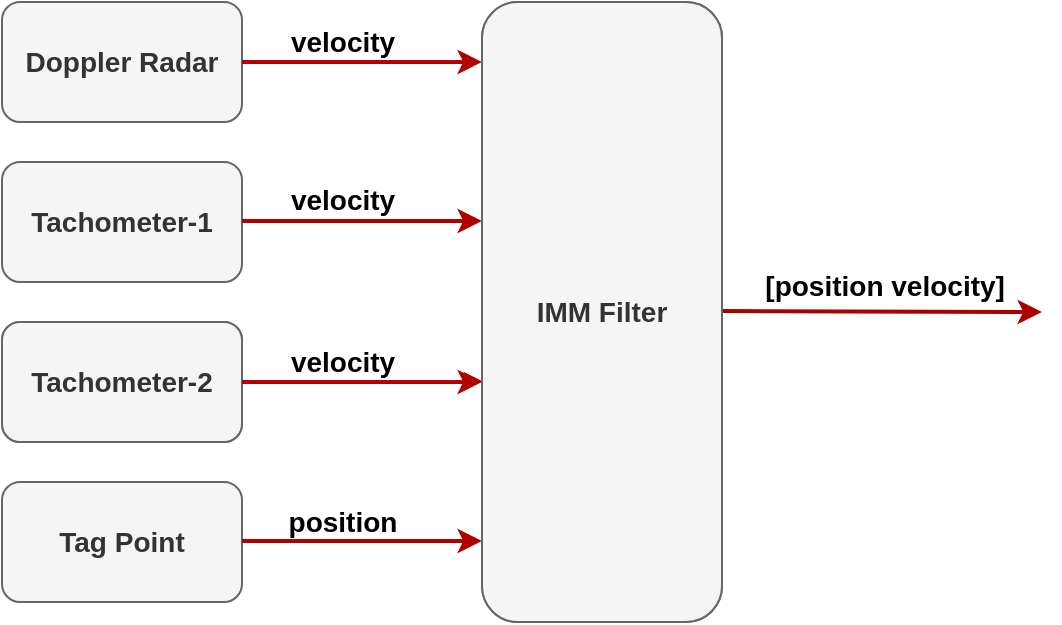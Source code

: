 <mxfile version="12.7.9" type="github" pages="4">
  <diagram id="CdprMfN_qF_CRWi55L6L" name="Page-1">
    <mxGraphModel dx="868" dy="450" grid="1" gridSize="10" guides="1" tooltips="1" connect="1" arrows="1" fold="1" page="1" pageScale="1" pageWidth="850" pageHeight="1100" math="0" shadow="0">
      <root>
        <mxCell id="0" />
        <mxCell id="1" parent="0" />
        <mxCell id="YiC0rpGc2CwoCEHs72vA-1" value="&lt;font style=&quot;font-size: 14px&quot;&gt;Doppler Radar&lt;/font&gt;" style="rounded=1;whiteSpace=wrap;html=1;fontFamily=Helvetica;fillColor=#f5f5f5;strokeColor=#666666;fontColor=#333333;fontStyle=1" parent="1" vertex="1">
          <mxGeometry x="80" y="40" width="120" height="60" as="geometry" />
        </mxCell>
        <mxCell id="YiC0rpGc2CwoCEHs72vA-2" value="&lt;font style=&quot;font-size: 14px&quot;&gt;Tachometer-1&lt;/font&gt;" style="rounded=1;whiteSpace=wrap;html=1;fillColor=#f5f5f5;strokeColor=#666666;fontColor=#333333;fontStyle=1" parent="1" vertex="1">
          <mxGeometry x="80" y="120" width="120" height="60" as="geometry" />
        </mxCell>
        <mxCell id="YiC0rpGc2CwoCEHs72vA-3" value="Tachometer-2" style="rounded=1;whiteSpace=wrap;html=1;fillColor=#f5f5f5;strokeColor=#666666;fontColor=#333333;" parent="1" vertex="1">
          <mxGeometry x="80" y="200" width="120" height="60" as="geometry" />
        </mxCell>
        <mxCell id="YiC0rpGc2CwoCEHs72vA-4" value="&lt;font style=&quot;font-size: 14px&quot;&gt;Tag Point&lt;/font&gt;" style="rounded=1;whiteSpace=wrap;html=1;fillColor=#f5f5f5;strokeColor=#666666;fontColor=#333333;fontStyle=1" parent="1" vertex="1">
          <mxGeometry x="80" y="280" width="120" height="60" as="geometry" />
        </mxCell>
        <mxCell id="YiC0rpGc2CwoCEHs72vA-5" value="" style="endArrow=classic;html=1;exitX=1;exitY=0.5;exitDx=0;exitDy=0;strokeColor=#B20000;fillColor=#e51400;strokeWidth=2;" parent="1" source="YiC0rpGc2CwoCEHs72vA-1" edge="1">
          <mxGeometry width="50" height="50" relative="1" as="geometry">
            <mxPoint x="260" y="95" as="sourcePoint" />
            <mxPoint x="320" y="70" as="targetPoint" />
          </mxGeometry>
        </mxCell>
        <mxCell id="YiC0rpGc2CwoCEHs72vA-6" value="&lt;font style=&quot;font-size: 14px&quot;&gt;velocity&lt;/font&gt;" style="text;html=1;align=center;verticalAlign=middle;resizable=0;points=[];autosize=1;fontFamily=Helvetica;fontStyle=1" parent="1" vertex="1">
          <mxGeometry x="215" y="50" width="70" height="20" as="geometry" />
        </mxCell>
        <mxCell id="YiC0rpGc2CwoCEHs72vA-7" value="" style="endArrow=classic;html=1;exitX=1;exitY=0.5;exitDx=0;exitDy=0;strokeColor=#B20000;fillColor=#e51400;strokeWidth=2;" parent="1" edge="1">
          <mxGeometry width="50" height="50" relative="1" as="geometry">
            <mxPoint x="200" y="149.5" as="sourcePoint" />
            <mxPoint x="320" y="149.5" as="targetPoint" />
          </mxGeometry>
        </mxCell>
        <mxCell id="YiC0rpGc2CwoCEHs72vA-9" value="&lt;font style=&quot;font-size: 14px&quot;&gt;velocity&lt;/font&gt;" style="text;html=1;align=center;verticalAlign=middle;resizable=0;points=[];autosize=1;fontFamily=Helvetica;fontStyle=1" parent="1" vertex="1">
          <mxGeometry x="215" y="129" width="70" height="20" as="geometry" />
        </mxCell>
        <mxCell id="YiC0rpGc2CwoCEHs72vA-10" value="" style="endArrow=classic;html=1;exitX=1;exitY=0.5;exitDx=0;exitDy=0;strokeColor=#B20000;fillColor=#e51400;" parent="1" edge="1">
          <mxGeometry width="50" height="50" relative="1" as="geometry">
            <mxPoint x="200" y="229.5" as="sourcePoint" />
            <mxPoint x="320" y="229.5" as="targetPoint" />
          </mxGeometry>
        </mxCell>
        <mxCell id="YiC0rpGc2CwoCEHs72vA-11" value="&lt;font style=&quot;font-size: 14px&quot;&gt;velocity&lt;/font&gt;" style="text;html=1;align=center;verticalAlign=middle;resizable=0;points=[];autosize=1;fontFamily=Helvetica;fontStyle=1" parent="1" vertex="1">
          <mxGeometry x="215" y="210" width="70" height="20" as="geometry" />
        </mxCell>
        <mxCell id="YiC0rpGc2CwoCEHs72vA-12" value="" style="endArrow=classic;html=1;exitX=1;exitY=0.5;exitDx=0;exitDy=0;fillColor=#e51400;strokeColor=#B20000;strokeWidth=2;" parent="1" edge="1">
          <mxGeometry width="50" height="50" relative="1" as="geometry">
            <mxPoint x="200" y="309.5" as="sourcePoint" />
            <mxPoint x="320" y="309.5" as="targetPoint" />
          </mxGeometry>
        </mxCell>
        <mxCell id="YiC0rpGc2CwoCEHs72vA-13" value="&lt;font style=&quot;font-size: 14px&quot;&gt;position&lt;/font&gt;" style="text;html=1;align=center;verticalAlign=middle;resizable=0;points=[];autosize=1;fontFamily=Helvetica;fontStyle=1" parent="1" vertex="1">
          <mxGeometry x="215" y="290" width="70" height="20" as="geometry" />
        </mxCell>
        <mxCell id="YiC0rpGc2CwoCEHs72vA-14" value="IMM Filter" style="rounded=1;whiteSpace=wrap;html=1;fontFamily=Helvetica;fillColor=#f5f5f5;strokeColor=#666666;fontColor=#333333;" parent="1" vertex="1">
          <mxGeometry x="320" y="40" width="120" height="310" as="geometry" />
        </mxCell>
        <mxCell id="YiC0rpGc2CwoCEHs72vA-15" value="" style="endArrow=classic;html=1;exitX=1;exitY=0.5;exitDx=0;exitDy=0;strokeColor=#AB0000;strokeWidth=2;" parent="1" edge="1">
          <mxGeometry width="50" height="50" relative="1" as="geometry">
            <mxPoint x="440" y="194.5" as="sourcePoint" />
            <mxPoint x="600" y="195" as="targetPoint" />
          </mxGeometry>
        </mxCell>
        <mxCell id="YiC0rpGc2CwoCEHs72vA-16" value="&lt;font style=&quot;font-size: 14px&quot;&gt;[position velocity]&amp;nbsp;&lt;/font&gt;" style="text;html=1;align=center;verticalAlign=middle;resizable=0;points=[];autosize=1;fontFamily=Helvetica;fontStyle=1" parent="1" vertex="1">
          <mxGeometry x="453" y="172" width="140" height="20" as="geometry" />
        </mxCell>
        <mxCell id="awCNDDwn660L-uRsekum-1" value="&lt;font style=&quot;font-size: 14px&quot;&gt;Tachometer-2&lt;/font&gt;" style="rounded=1;whiteSpace=wrap;html=1;fillColor=#f5f5f5;strokeColor=#666666;fontColor=#333333;fontStyle=1" parent="1" vertex="1">
          <mxGeometry x="80" y="200" width="120" height="60" as="geometry" />
        </mxCell>
        <mxCell id="awCNDDwn660L-uRsekum-2" value="&lt;font style=&quot;font-size: 14px&quot;&gt;IMM Filter&lt;/font&gt;" style="rounded=1;whiteSpace=wrap;html=1;fontFamily=Helvetica;fillColor=#f5f5f5;strokeColor=#666666;fontColor=#333333;fontStyle=1" parent="1" vertex="1">
          <mxGeometry x="320" y="40" width="120" height="310" as="geometry" />
        </mxCell>
        <mxCell id="awCNDDwn660L-uRsekum-3" value="" style="endArrow=classic;html=1;exitX=1;exitY=0.5;exitDx=0;exitDy=0;strokeColor=#B20000;fillColor=#e51400;strokeWidth=2;" parent="1" edge="1">
          <mxGeometry width="50" height="50" relative="1" as="geometry">
            <mxPoint x="200" y="230" as="sourcePoint" />
            <mxPoint x="320" y="230" as="targetPoint" />
          </mxGeometry>
        </mxCell>
      </root>
    </mxGraphModel>
  </diagram>
  <diagram id="tUeuR1-uC2P3TMfqey8P" name="Page-2">
    <mxGraphModel dx="868" dy="450" grid="1" gridSize="10" guides="1" tooltips="1" connect="1" arrows="1" fold="1" page="1" pageScale="1" pageWidth="850" pageHeight="1100" math="0" shadow="0">
      <root>
        <mxCell id="gwDq--vTBz33aEix7uyV-0" />
        <mxCell id="gwDq--vTBz33aEix7uyV-1" parent="gwDq--vTBz33aEix7uyV-0" />
        <mxCell id="gwDq--vTBz33aEix7uyV-66" value="" style="rounded=0;whiteSpace=wrap;html=1;fontFamily=Helvetica;fontSize=14;strokeWidth=3;" parent="gwDq--vTBz33aEix7uyV-1" vertex="1">
          <mxGeometry x="209" y="261.5" width="195" height="39" as="geometry" />
        </mxCell>
        <mxCell id="gwDq--vTBz33aEix7uyV-2" value="" style="endArrow=none;html=1;strokeColor=#000000;fontFamily=Helvetica;fontSize=14;strokeWidth=3;" parent="gwDq--vTBz33aEix7uyV-1" edge="1">
          <mxGeometry width="50" height="50" relative="1" as="geometry">
            <mxPoint x="740" y="420" as="sourcePoint" />
            <mxPoint x="740" y="420" as="targetPoint" />
          </mxGeometry>
        </mxCell>
        <mxCell id="gwDq--vTBz33aEix7uyV-3" value="" style="endArrow=none;html=1;strokeColor=#000000;fontFamily=Helvetica;fontSize=14;strokeWidth=3;" parent="gwDq--vTBz33aEix7uyV-1" edge="1">
          <mxGeometry width="50" height="50" relative="1" as="geometry">
            <mxPoint x="740" y="420" as="sourcePoint" />
            <mxPoint x="760" y="400" as="targetPoint" />
          </mxGeometry>
        </mxCell>
        <mxCell id="gwDq--vTBz33aEix7uyV-5" value="" style="endArrow=none;html=1;strokeColor=#000000;fontFamily=Helvetica;fontSize=14;strokeWidth=3;" parent="gwDq--vTBz33aEix7uyV-1" edge="1">
          <mxGeometry width="50" height="50" relative="1" as="geometry">
            <mxPoint x="360" y="400" as="sourcePoint" />
            <mxPoint x="760" y="400" as="targetPoint" />
          </mxGeometry>
        </mxCell>
        <mxCell id="gwDq--vTBz33aEix7uyV-6" value="" style="shape=parallelogram;perimeter=parallelogramPerimeter;whiteSpace=wrap;html=1;fontFamily=Helvetica;fontSize=14;strokeWidth=3;" parent="gwDq--vTBz33aEix7uyV-1" vertex="1">
          <mxGeometry x="425" y="421" width="50" height="10" as="geometry" />
        </mxCell>
        <mxCell id="gwDq--vTBz33aEix7uyV-7" value="" style="shape=parallelogram;perimeter=parallelogramPerimeter;whiteSpace=wrap;html=1;fontFamily=Helvetica;fontSize=14;strokeWidth=3;" parent="gwDq--vTBz33aEix7uyV-1" vertex="1">
          <mxGeometry x="510" y="421" width="50" height="10" as="geometry" />
        </mxCell>
        <mxCell id="gwDq--vTBz33aEix7uyV-8" value="" style="shape=parallelogram;perimeter=parallelogramPerimeter;whiteSpace=wrap;html=1;fontFamily=Helvetica;fontSize=14;strokeWidth=3;" parent="gwDq--vTBz33aEix7uyV-1" vertex="1">
          <mxGeometry x="593" y="421" width="50" height="10" as="geometry" />
        </mxCell>
        <mxCell id="gwDq--vTBz33aEix7uyV-17" value="" style="shape=link;html=1;strokeColor=#000000;fontFamily=Helvetica;fontSize=14;width=0;strokeWidth=3;" parent="gwDq--vTBz33aEix7uyV-1" edge="1">
          <mxGeometry width="50" height="50" relative="1" as="geometry">
            <mxPoint x="360" y="420" as="sourcePoint" />
            <mxPoint x="740" y="420" as="targetPoint" />
          </mxGeometry>
        </mxCell>
        <mxCell id="gwDq--vTBz33aEix7uyV-18" value="" style="shape=parallelogram;perimeter=parallelogramPerimeter;whiteSpace=wrap;html=1;fontFamily=Helvetica;fontSize=14;strokeWidth=3;" parent="gwDq--vTBz33aEix7uyV-1" vertex="1">
          <mxGeometry x="668" y="421" width="50" height="10" as="geometry" />
        </mxCell>
        <mxCell id="gwDq--vTBz33aEix7uyV-20" value="" style="endArrow=none;html=1;strokeColor=#000000;fontFamily=Helvetica;fontSize=14;strokeWidth=3;" parent="gwDq--vTBz33aEix7uyV-1" edge="1">
          <mxGeometry width="50" height="50" relative="1" as="geometry">
            <mxPoint x="250" y="380" as="sourcePoint" />
            <mxPoint x="230" y="360" as="targetPoint" />
            <Array as="points">
              <mxPoint x="240" y="380" />
            </Array>
          </mxGeometry>
        </mxCell>
        <mxCell id="gwDq--vTBz33aEix7uyV-19" value="" style="endArrow=none;html=1;strokeColor=#000000;fontFamily=Helvetica;fontSize=14;strokeWidth=3;exitX=0;exitY=0;exitDx=0;exitDy=0;" parent="gwDq--vTBz33aEix7uyV-1" source="gwDq--vTBz33aEix7uyV-26" edge="1">
          <mxGeometry width="50" height="50" relative="1" as="geometry">
            <mxPoint x="370" y="380" as="sourcePoint" />
            <mxPoint x="690" y="380" as="targetPoint" />
          </mxGeometry>
        </mxCell>
        <mxCell id="gwDq--vTBz33aEix7uyV-21" value="" style="endArrow=none;html=1;strokeColor=#000000;fontFamily=Helvetica;fontSize=14;strokeWidth=3;" parent="gwDq--vTBz33aEix7uyV-1" edge="1">
          <mxGeometry width="50" height="50" relative="1" as="geometry">
            <mxPoint x="350" y="360" as="sourcePoint" />
            <mxPoint x="680" y="360" as="targetPoint" />
          </mxGeometry>
        </mxCell>
        <mxCell id="gwDq--vTBz33aEix7uyV-22" value="" style="endArrow=none;html=1;strokeColor=#000000;fontFamily=Helvetica;fontSize=14;strokeWidth=3;" parent="gwDq--vTBz33aEix7uyV-1" edge="1">
          <mxGeometry width="50" height="50" relative="1" as="geometry">
            <mxPoint x="690" y="380" as="sourcePoint" />
            <mxPoint x="750" y="330" as="targetPoint" />
          </mxGeometry>
        </mxCell>
        <mxCell id="gwDq--vTBz33aEix7uyV-23" value="" style="endArrow=none;html=1;strokeColor=#000000;fontFamily=Helvetica;fontSize=14;strokeWidth=3;" parent="gwDq--vTBz33aEix7uyV-1" edge="1">
          <mxGeometry width="50" height="50" relative="1" as="geometry">
            <mxPoint x="681" y="360" as="sourcePoint" />
            <mxPoint x="750" y="300" as="targetPoint" />
          </mxGeometry>
        </mxCell>
        <mxCell id="gwDq--vTBz33aEix7uyV-26" value="" style="rounded=0;whiteSpace=wrap;html=1;fontFamily=Helvetica;fontSize=14;strokeWidth=3;fillColor=#647687;strokeColor=#314354;fontColor=#ffffff;" parent="gwDq--vTBz33aEix7uyV-1" vertex="1">
          <mxGeometry x="518" y="380" width="40" height="10" as="geometry" />
        </mxCell>
        <mxCell id="gwDq--vTBz33aEix7uyV-40" value="" style="endArrow=none;html=1;strokeColor=#000000;fontFamily=Helvetica;fontSize=14;strokeWidth=3;" parent="gwDq--vTBz33aEix7uyV-1" edge="1">
          <mxGeometry width="50" height="50" relative="1" as="geometry">
            <mxPoint x="750" y="330" as="sourcePoint" />
            <mxPoint x="750" y="300" as="targetPoint" />
            <Array as="points">
              <mxPoint x="760" y="310" />
            </Array>
          </mxGeometry>
        </mxCell>
        <mxCell id="gwDq--vTBz33aEix7uyV-47" value="" style="endArrow=none;html=1;strokeColor=#000000;fontFamily=Helvetica;fontSize=14;strokeWidth=3;" parent="gwDq--vTBz33aEix7uyV-1" edge="1">
          <mxGeometry width="50" height="50" relative="1" as="geometry">
            <mxPoint x="750" y="300" as="sourcePoint" />
            <mxPoint x="650" y="200" as="targetPoint" />
            <Array as="points">
              <mxPoint x="730" y="270" />
              <mxPoint x="700" y="240" />
              <mxPoint x="680" y="220" />
            </Array>
          </mxGeometry>
        </mxCell>
        <mxCell id="gwDq--vTBz33aEix7uyV-48" value="" style="endArrow=none;html=1;strokeColor=#000000;fontFamily=Helvetica;fontSize=14;strokeWidth=3;" parent="gwDq--vTBz33aEix7uyV-1" edge="1">
          <mxGeometry width="50" height="50" relative="1" as="geometry">
            <mxPoint x="580" y="250" as="sourcePoint" />
            <mxPoint x="650" y="200" as="targetPoint" />
            <Array as="points">
              <mxPoint x="620" y="220" />
            </Array>
          </mxGeometry>
        </mxCell>
        <mxCell id="gwDq--vTBz33aEix7uyV-49" value="" style="endArrow=none;html=1;strokeColor=#000000;fontFamily=Helvetica;fontSize=14;strokeWidth=3;" parent="gwDq--vTBz33aEix7uyV-1" edge="1">
          <mxGeometry width="50" height="50" relative="1" as="geometry">
            <mxPoint x="680" y="360" as="sourcePoint" />
            <mxPoint x="580" y="250" as="targetPoint" />
          </mxGeometry>
        </mxCell>
        <mxCell id="gwDq--vTBz33aEix7uyV-50" value="" style="endArrow=none;html=1;strokeColor=#000000;fontFamily=Helvetica;fontSize=14;strokeWidth=3;" parent="gwDq--vTBz33aEix7uyV-1" edge="1">
          <mxGeometry width="50" height="50" relative="1" as="geometry">
            <mxPoint x="660" y="310" as="sourcePoint" />
            <mxPoint x="708" y="270" as="targetPoint" />
            <Array as="points" />
          </mxGeometry>
        </mxCell>
        <mxCell id="gwDq--vTBz33aEix7uyV-51" value="" style="endArrow=none;html=1;strokeColor=#000000;fontFamily=Helvetica;fontSize=14;strokeWidth=3;" parent="gwDq--vTBz33aEix7uyV-1" edge="1">
          <mxGeometry width="50" height="50" relative="1" as="geometry">
            <mxPoint x="660" y="310" as="sourcePoint" />
            <mxPoint x="610" y="260" as="targetPoint" />
          </mxGeometry>
        </mxCell>
        <mxCell id="gwDq--vTBz33aEix7uyV-52" value="" style="endArrow=none;html=1;strokeColor=#000000;fontFamily=Helvetica;fontSize=14;strokeWidth=3;" parent="gwDq--vTBz33aEix7uyV-1" edge="1">
          <mxGeometry width="50" height="50" relative="1" as="geometry">
            <mxPoint x="708" y="270" as="sourcePoint" />
            <mxPoint x="670" y="230" as="targetPoint" />
          </mxGeometry>
        </mxCell>
        <mxCell id="gwDq--vTBz33aEix7uyV-55" value="" style="ellipse;whiteSpace=wrap;html=1;fontFamily=Helvetica;fontSize=14;strokeWidth=3;" parent="gwDq--vTBz33aEix7uyV-1" vertex="1">
          <mxGeometry x="580" y="370" width="40" height="40" as="geometry" />
        </mxCell>
        <mxCell id="gwDq--vTBz33aEix7uyV-56" value="" style="ellipse;whiteSpace=wrap;html=1;aspect=fixed;fontFamily=Helvetica;fontSize=14;strokeWidth=3;" parent="gwDq--vTBz33aEix7uyV-1" vertex="1">
          <mxGeometry x="683" y="320" width="18" height="18" as="geometry" />
        </mxCell>
        <mxCell id="gwDq--vTBz33aEix7uyV-57" value="" style="ellipse;whiteSpace=wrap;html=1;aspect=fixed;fontFamily=Helvetica;fontSize=14;strokeWidth=3;" parent="gwDq--vTBz33aEix7uyV-1" vertex="1">
          <mxGeometry x="715" y="292" width="18" height="18" as="geometry" />
        </mxCell>
        <mxCell id="gwDq--vTBz33aEix7uyV-58" value="" style="endArrow=none;html=1;strokeColor=#000000;fontFamily=Helvetica;fontSize=14;strokeWidth=3;" parent="gwDq--vTBz33aEix7uyV-1" edge="1">
          <mxGeometry width="50" height="50" relative="1" as="geometry">
            <mxPoint x="420" y="200" as="sourcePoint" />
            <mxPoint x="650" y="200" as="targetPoint" />
          </mxGeometry>
        </mxCell>
        <mxCell id="gwDq--vTBz33aEix7uyV-59" value="" style="endArrow=none;html=1;strokeColor=#000000;fontFamily=Helvetica;fontSize=14;strokeWidth=3;" parent="gwDq--vTBz33aEix7uyV-1" edge="1">
          <mxGeometry width="50" height="50" relative="1" as="geometry">
            <mxPoint x="350" y="250" as="sourcePoint" />
            <mxPoint x="580" y="250" as="targetPoint" />
          </mxGeometry>
        </mxCell>
        <mxCell id="gwDq--vTBz33aEix7uyV-60" value="" style="rounded=0;whiteSpace=wrap;html=1;fontFamily=Helvetica;fontSize=14;strokeWidth=3;" parent="gwDq--vTBz33aEix7uyV-1" vertex="1">
          <mxGeometry x="220" y="272" width="30" height="18" as="geometry" />
        </mxCell>
        <mxCell id="gwDq--vTBz33aEix7uyV-61" value="" style="rounded=0;whiteSpace=wrap;html=1;fontFamily=Helvetica;fontSize=14;strokeWidth=3;" parent="gwDq--vTBz33aEix7uyV-1" vertex="1">
          <mxGeometry x="269" y="272" width="75" height="18" as="geometry" />
        </mxCell>
        <mxCell id="gwDq--vTBz33aEix7uyV-65" value="" style="rounded=0;whiteSpace=wrap;html=1;fontFamily=Helvetica;fontSize=14;strokeWidth=3;" parent="gwDq--vTBz33aEix7uyV-1" vertex="1">
          <mxGeometry x="364" y="272" width="30" height="18" as="geometry" />
        </mxCell>
        <mxCell id="gwDq--vTBz33aEix7uyV-67" value="" style="shape=parallelogram;perimeter=parallelogramPerimeter;whiteSpace=wrap;html=1;fontFamily=Helvetica;fontSize=14;strokeWidth=3;" parent="gwDq--vTBz33aEix7uyV-1" vertex="1">
          <mxGeometry x="450" y="190" width="90" height="20" as="geometry" />
        </mxCell>
        <mxCell id="gwDq--vTBz33aEix7uyV-72" value="&lt;font style=&quot;font-size: 20px&quot;&gt;Tachometer-1&lt;/font&gt;" style="text;html=1;align=center;verticalAlign=middle;resizable=0;points=[];autosize=1;fontSize=12;fontFamily=Helvetica;strokeWidth=3;fontStyle=1" parent="gwDq--vTBz33aEix7uyV-1" vertex="1">
          <mxGeometry x="198" y="470" width="150" height="20" as="geometry" />
        </mxCell>
        <mxCell id="gwDq--vTBz33aEix7uyV-73" value="" style="endArrow=classic;html=1;strokeColor=#000000;fontFamily=Helvetica;fontSize=14;strokeWidth=3;exitX=0.492;exitY=1.127;exitDx=0;exitDy=0;dashed=1;exitPerimeter=0;" parent="gwDq--vTBz33aEix7uyV-1" source="vBrmXf9_6CdHirKnsIfy-4" target="gwDq--vTBz33aEix7uyV-74" edge="1">
          <mxGeometry width="50" height="50" relative="1" as="geometry">
            <mxPoint x="595.858" y="410.002" as="sourcePoint" />
            <mxPoint x="540" y="465.86" as="targetPoint" />
          </mxGeometry>
        </mxCell>
        <mxCell id="gwDq--vTBz33aEix7uyV-74" value="&lt;font style=&quot;font-size: 20px&quot;&gt;Tachometer-2&lt;/font&gt;" style="text;html=1;align=center;verticalAlign=middle;resizable=0;points=[];autosize=1;fontSize=12;fontFamily=Helvetica;strokeWidth=3;fontStyle=1" parent="gwDq--vTBz33aEix7uyV-1" vertex="1">
          <mxGeometry x="571" y="470.02" width="150" height="20" as="geometry" />
        </mxCell>
        <mxCell id="gwDq--vTBz33aEix7uyV-75" value="" style="endArrow=classic;html=1;strokeColor=#000000;fontFamily=Helvetica;fontSize=14;strokeWidth=3;dashed=1;entryX=0.492;entryY=-0.08;entryDx=0;entryDy=0;entryPerimeter=0;" parent="gwDq--vTBz33aEix7uyV-1" target="gwDq--vTBz33aEix7uyV-76" edge="1">
          <mxGeometry width="50" height="50" relative="1" as="geometry">
            <mxPoint x="533.858" y="390.002" as="sourcePoint" />
            <mxPoint x="473" y="470" as="targetPoint" />
          </mxGeometry>
        </mxCell>
        <mxCell id="gwDq--vTBz33aEix7uyV-76" value="&lt;font style=&quot;font-size: 20px&quot;&gt;Doppler &lt;br&gt;Radar&lt;/font&gt;" style="text;html=1;align=center;verticalAlign=middle;resizable=0;points=[];autosize=1;fontSize=12;fontFamily=Helvetica;strokeWidth=3;fontStyle=1" parent="gwDq--vTBz33aEix7uyV-1" vertex="1">
          <mxGeometry x="464" y="460" width="90" height="40" as="geometry" />
        </mxCell>
        <mxCell id="gwDq--vTBz33aEix7uyV-82" value="" style="endArrow=none;html=1;strokeColor=#000000;fontFamily=Helvetica;fontSize=12;strokeWidth=3;" parent="gwDq--vTBz33aEix7uyV-1" edge="1">
          <mxGeometry width="50" height="50" relative="1" as="geometry">
            <mxPoint x="509" y="361" as="sourcePoint" />
            <mxPoint x="508.654" y="360" as="targetPoint" />
          </mxGeometry>
        </mxCell>
        <mxCell id="gwDq--vTBz33aEix7uyV-100" value="" style="endArrow=none;html=1;strokeColor=#000000;fontFamily=Helvetica;fontSize=12;strokeWidth=3;" parent="gwDq--vTBz33aEix7uyV-1" edge="1">
          <mxGeometry width="50" height="50" relative="1" as="geometry">
            <mxPoint x="380" y="310" as="sourcePoint" />
            <mxPoint x="380" y="359" as="targetPoint" />
          </mxGeometry>
        </mxCell>
        <mxCell id="gwDq--vTBz33aEix7uyV-101" value="" style="endArrow=none;html=1;strokeColor=#000000;fontFamily=Helvetica;fontSize=12;strokeWidth=3;" parent="gwDq--vTBz33aEix7uyV-1" edge="1">
          <mxGeometry width="50" height="50" relative="1" as="geometry">
            <mxPoint x="490" y="310" as="sourcePoint" />
            <mxPoint x="380" y="310" as="targetPoint" />
            <Array as="points">
              <mxPoint x="437" y="310" />
            </Array>
          </mxGeometry>
        </mxCell>
        <mxCell id="gwDq--vTBz33aEix7uyV-102" value="" style="endArrow=none;html=1;strokeColor=#000000;fontFamily=Helvetica;fontSize=12;strokeWidth=3;" parent="gwDq--vTBz33aEix7uyV-1" edge="1">
          <mxGeometry width="50" height="50" relative="1" as="geometry">
            <mxPoint x="490" y="360" as="sourcePoint" />
            <mxPoint x="490" y="310" as="targetPoint" />
          </mxGeometry>
        </mxCell>
        <mxCell id="gwDq--vTBz33aEix7uyV-103" value="" style="shape=link;html=1;strokeColor=#000000;fontFamily=Helvetica;fontSize=12;strokeWidth=3;" parent="gwDq--vTBz33aEix7uyV-1" edge="1">
          <mxGeometry width="50" height="50" relative="1" as="geometry">
            <mxPoint x="436" y="360" as="sourcePoint" />
            <mxPoint x="436" y="310" as="targetPoint" />
          </mxGeometry>
        </mxCell>
        <mxCell id="gwDq--vTBz33aEix7uyV-106" value="" style="endArrow=none;html=1;strokeColor=#000000;fontFamily=Helvetica;fontSize=12;strokeWidth=3;" parent="gwDq--vTBz33aEix7uyV-1" edge="1">
          <mxGeometry width="50" height="50" relative="1" as="geometry">
            <mxPoint x="250" y="380" as="sourcePoint" />
            <mxPoint x="370" y="380" as="targetPoint" />
          </mxGeometry>
        </mxCell>
        <mxCell id="gwDq--vTBz33aEix7uyV-107" value="" style="endArrow=none;html=1;strokeColor=#000000;fontFamily=Helvetica;fontSize=12;strokeWidth=3;" parent="gwDq--vTBz33aEix7uyV-1" edge="1">
          <mxGeometry width="50" height="50" relative="1" as="geometry">
            <mxPoint x="350" y="360" as="sourcePoint" />
            <mxPoint x="230" y="360" as="targetPoint" />
          </mxGeometry>
        </mxCell>
        <mxCell id="gwDq--vTBz33aEix7uyV-109" value="" style="endArrow=none;html=1;strokeColor=#000000;fontFamily=Helvetica;fontSize=12;strokeWidth=3;" parent="gwDq--vTBz33aEix7uyV-1" edge="1">
          <mxGeometry width="50" height="50" relative="1" as="geometry">
            <mxPoint x="360" y="250" as="sourcePoint" />
            <mxPoint x="210" y="250" as="targetPoint" />
          </mxGeometry>
        </mxCell>
        <mxCell id="gwDq--vTBz33aEix7uyV-110" value="" style="endArrow=none;html=1;strokeColor=#000000;fontFamily=Helvetica;fontSize=12;strokeWidth=3;" parent="gwDq--vTBz33aEix7uyV-1" edge="1">
          <mxGeometry width="50" height="50" relative="1" as="geometry">
            <mxPoint x="420" y="200" as="sourcePoint" />
            <mxPoint x="200" y="200" as="targetPoint" />
          </mxGeometry>
        </mxCell>
        <mxCell id="gwDq--vTBz33aEix7uyV-112" value="" style="endArrow=none;html=1;strokeColor=#000000;fontFamily=Helvetica;fontSize=12;strokeWidth=3;" parent="gwDq--vTBz33aEix7uyV-1" edge="1">
          <mxGeometry width="50" height="50" relative="1" as="geometry">
            <mxPoint x="240" y="400" as="sourcePoint" />
            <mxPoint x="360" y="400" as="targetPoint" />
          </mxGeometry>
        </mxCell>
        <mxCell id="gwDq--vTBz33aEix7uyV-113" value="" style="endArrow=none;html=1;strokeColor=#000000;fontFamily=Helvetica;fontSize=12;strokeWidth=3;" parent="gwDq--vTBz33aEix7uyV-1" edge="1">
          <mxGeometry width="50" height="50" relative="1" as="geometry">
            <mxPoint x="400" y="420" as="sourcePoint" />
            <mxPoint x="240" y="420" as="targetPoint" />
          </mxGeometry>
        </mxCell>
        <mxCell id="gwDq--vTBz33aEix7uyV-114" value="" style="shape=parallelogram;perimeter=parallelogramPerimeter;whiteSpace=wrap;html=1;fontFamily=Helvetica;fontSize=12;strokeWidth=3;" parent="gwDq--vTBz33aEix7uyV-1" vertex="1">
          <mxGeometry x="260" y="421" width="50" height="10" as="geometry" />
        </mxCell>
        <mxCell id="gwDq--vTBz33aEix7uyV-115" value="" style="shape=parallelogram;perimeter=parallelogramPerimeter;whiteSpace=wrap;html=1;fontFamily=Helvetica;fontSize=12;strokeWidth=3;" parent="gwDq--vTBz33aEix7uyV-1" vertex="1">
          <mxGeometry x="330" y="421" width="50" height="10" as="geometry" />
        </mxCell>
        <mxCell id="gwDq--vTBz33aEix7uyV-123" value="" style="endArrow=none;html=1;strokeColor=#000000;fontFamily=Helvetica;fontSize=12;strokeWidth=3;" parent="gwDq--vTBz33aEix7uyV-1" edge="1">
          <mxGeometry width="50" height="50" relative="1" as="geometry">
            <mxPoint x="713" y="360" as="sourcePoint" />
            <mxPoint x="770" y="360" as="targetPoint" />
          </mxGeometry>
        </mxCell>
        <mxCell id="gwDq--vTBz33aEix7uyV-54" value="" style="ellipse;whiteSpace=wrap;html=1;fontFamily=Helvetica;fontSize=14;strokeWidth=3;" parent="gwDq--vTBz33aEix7uyV-1" vertex="1">
          <mxGeometry x="316" y="370" width="40" height="40" as="geometry" />
        </mxCell>
        <mxCell id="gwDq--vTBz33aEix7uyV-125" value="" style="endArrow=none;html=1;strokeColor=#000000;fontFamily=Helvetica;fontSize=12;strokeWidth=3;" parent="gwDq--vTBz33aEix7uyV-1" edge="1">
          <mxGeometry width="50" height="50" relative="1" as="geometry">
            <mxPoint x="761" y="370" as="sourcePoint" />
            <mxPoint x="770" y="360" as="targetPoint" />
          </mxGeometry>
        </mxCell>
        <mxCell id="gwDq--vTBz33aEix7uyV-126" value="" style="endArrow=none;html=1;strokeColor=#000000;fontFamily=Helvetica;fontSize=12;strokeWidth=3;" parent="gwDq--vTBz33aEix7uyV-1" edge="1">
          <mxGeometry width="50" height="50" relative="1" as="geometry">
            <mxPoint x="701" y="370" as="sourcePoint" />
            <mxPoint x="761" y="370" as="targetPoint" />
          </mxGeometry>
        </mxCell>
        <mxCell id="gwDq--vTBz33aEix7uyV-127" value="" style="endArrow=none;html=1;strokeColor=#000000;fontFamily=Helvetica;fontSize=12;strokeWidth=3;" parent="gwDq--vTBz33aEix7uyV-1" edge="1">
          <mxGeometry width="50" height="50" relative="1" as="geometry">
            <mxPoint x="710" y="400" as="sourcePoint" />
            <mxPoint x="730" y="370" as="targetPoint" />
          </mxGeometry>
        </mxCell>
        <mxCell id="gwDq--vTBz33aEix7uyV-128" value="" style="endArrow=none;html=1;strokeColor=#000000;fontFamily=Helvetica;fontSize=12;strokeWidth=3;" parent="gwDq--vTBz33aEix7uyV-1" edge="1">
          <mxGeometry width="50" height="50" relative="1" as="geometry">
            <mxPoint x="731" y="400" as="sourcePoint" />
            <mxPoint x="751" y="370" as="targetPoint" />
          </mxGeometry>
        </mxCell>
        <mxCell id="gwDq--vTBz33aEix7uyV-129" value="" style="endArrow=none;html=1;strokeColor=#000000;fontFamily=Helvetica;fontSize=12;strokeWidth=3;" parent="gwDq--vTBz33aEix7uyV-1" edge="1">
          <mxGeometry width="50" height="50" relative="1" as="geometry">
            <mxPoint x="610" y="260" as="sourcePoint" />
            <mxPoint x="670" y="230" as="targetPoint" />
            <Array as="points">
              <mxPoint x="630" y="240" />
              <mxPoint x="640" y="230" />
            </Array>
          </mxGeometry>
        </mxCell>
        <mxCell id="vBrmXf9_6CdHirKnsIfy-2" value="" style="verticalLabelPosition=bottom;verticalAlign=top;html=1;shape=mxgraph.basic.orthogonal_triangle;strokeWidth=3;direction=north;fillColor=#647687;strokeColor=#314354;fontColor=#ffffff;" parent="gwDq--vTBz33aEix7uyV-1" vertex="1">
          <mxGeometry x="484" y="380" width="34" height="10" as="geometry" />
        </mxCell>
        <mxCell id="vBrmXf9_6CdHirKnsIfy-3" value="" style="endArrow=none;html=1;strokeColor=#000000;fontFamily=Helvetica;fontSize=14;strokeWidth=3;entryX=0;entryY=0;entryDx=0;entryDy=0;" parent="gwDq--vTBz33aEix7uyV-1" target="gwDq--vTBz33aEix7uyV-26" edge="1">
          <mxGeometry width="50" height="50" relative="1" as="geometry">
            <mxPoint x="370" y="380" as="sourcePoint" />
            <mxPoint x="690" y="380" as="targetPoint" />
          </mxGeometry>
        </mxCell>
        <mxCell id="vBrmXf9_6CdHirKnsIfy-4" value="" style="ellipse;whiteSpace=wrap;html=1;aspect=fixed;strokeWidth=3;fillColor=#647687;strokeColor=#314354;fontColor=#ffffff;" parent="gwDq--vTBz33aEix7uyV-1" vertex="1">
          <mxGeometry x="595" y="385" width="10" height="10" as="geometry" />
        </mxCell>
        <mxCell id="vBrmXf9_6CdHirKnsIfy-5" value="" style="ellipse;whiteSpace=wrap;html=1;aspect=fixed;strokeWidth=3;fillColor=#647687;strokeColor=#314354;fontColor=#ffffff;" parent="gwDq--vTBz33aEix7uyV-1" vertex="1">
          <mxGeometry x="331" y="385" width="10" height="10" as="geometry" />
        </mxCell>
        <mxCell id="KhU-eDL-eqrn9HBQnlcq-0" value="" style="rounded=0;whiteSpace=wrap;html=1;fontFamily=Helvetica;fontSize=14;strokeWidth=3;fillColor=#647687;strokeColor=#314354;fontColor=#ffffff;" parent="gwDq--vTBz33aEix7uyV-1" vertex="1">
          <mxGeometry x="405" y="380" width="40" height="10" as="geometry" />
        </mxCell>
        <mxCell id="KhU-eDL-eqrn9HBQnlcq-1" value="" style="endArrow=classic;html=1;strokeColor=#000000;fontFamily=Helvetica;fontSize=12;exitX=0.5;exitY=1;exitDx=0;exitDy=0;strokeWidth=3;dashed=1;entryX=0.471;entryY=0.08;entryDx=0;entryDy=0;entryPerimeter=0;" parent="gwDq--vTBz33aEix7uyV-1" source="KhU-eDL-eqrn9HBQnlcq-0" target="KhU-eDL-eqrn9HBQnlcq-2" edge="1">
          <mxGeometry width="50" height="50" relative="1" as="geometry">
            <mxPoint x="392" y="502" as="sourcePoint" />
            <mxPoint x="425" y="460" as="targetPoint" />
          </mxGeometry>
        </mxCell>
        <mxCell id="KhU-eDL-eqrn9HBQnlcq-2" value="&lt;font style=&quot;font-size: 20px&quot;&gt;Tag&amp;nbsp;&lt;br&gt;Reader&lt;/font&gt;" style="text;html=1;align=center;verticalAlign=middle;resizable=0;points=[];autosize=1;fontSize=12;fontFamily=Helvetica;strokeWidth=3;fontStyle=1" parent="gwDq--vTBz33aEix7uyV-1" vertex="1">
          <mxGeometry x="359" y="463" width="80" height="40" as="geometry" />
        </mxCell>
        <mxCell id="KhU-eDL-eqrn9HBQnlcq-3" value="" style="shape=parallelogram;perimeter=parallelogramPerimeter;whiteSpace=wrap;html=1;strokeWidth=3;fillColor=#647687;strokeColor=#314354;fontColor=#ffffff;rotation=20;" parent="gwDq--vTBz33aEix7uyV-1" vertex="1">
          <mxGeometry x="725" y="380" width="10" height="10" as="geometry" />
        </mxCell>
        <mxCell id="KhU-eDL-eqrn9HBQnlcq-5" value="" style="endArrow=classic;html=1;strokeColor=#000000;fontFamily=Helvetica;fontSize=12;exitX=1;exitY=1;exitDx=0;exitDy=0;strokeWidth=3;dashed=1;entryX=0.471;entryY=0.08;entryDx=0;entryDy=0;entryPerimeter=0;" parent="gwDq--vTBz33aEix7uyV-1" source="KhU-eDL-eqrn9HBQnlcq-3" target="KhU-eDL-eqrn9HBQnlcq-6" edge="1">
          <mxGeometry width="50" height="50" relative="1" as="geometry">
            <mxPoint x="729.795" y="367.972" as="sourcePoint" />
            <mxPoint x="796" y="460.02" as="targetPoint" />
          </mxGeometry>
        </mxCell>
        <mxCell id="KhU-eDL-eqrn9HBQnlcq-6" value="&lt;font style=&quot;font-size: 20px&quot;&gt;Tag&lt;/font&gt;" style="text;html=1;align=center;verticalAlign=middle;resizable=0;points=[];autosize=1;fontSize=12;fontFamily=Helvetica;strokeWidth=3;fontStyle=1" parent="gwDq--vTBz33aEix7uyV-1" vertex="1">
          <mxGeometry x="732" y="469.02" width="50" height="20" as="geometry" />
        </mxCell>
        <mxCell id="KhU-eDL-eqrn9HBQnlcq-7" value="" style="endArrow=classic;html=1;strokeColor=#000000;fontFamily=Helvetica;fontSize=12;exitX=0;exitY=1;exitDx=0;exitDy=0;strokeWidth=3;dashed=1;entryX=0.478;entryY=0.006;entryDx=0;entryDy=0;entryPerimeter=0;" parent="gwDq--vTBz33aEix7uyV-1" source="vBrmXf9_6CdHirKnsIfy-5" target="gwDq--vTBz33aEix7uyV-72" edge="1">
          <mxGeometry width="50" height="50" relative="1" as="geometry">
            <mxPoint x="331" y="395" as="sourcePoint" />
            <mxPoint x="301.81" y="476.6" as="targetPoint" />
          </mxGeometry>
        </mxCell>
      </root>
    </mxGraphModel>
  </diagram>
  <diagram id="m12vcCNAyjdA7u8R1sIE" name="Page-3">
    <mxGraphModel dx="1240" dy="643" grid="1" gridSize="10" guides="1" tooltips="1" connect="1" arrows="1" fold="1" page="1" pageScale="1" pageWidth="850" pageHeight="1100" math="1" shadow="0">
      <root>
        <mxCell id="Nfx_I8PPkqZwypoDw9Ww-0" />
        <mxCell id="Nfx_I8PPkqZwypoDw9Ww-1" parent="Nfx_I8PPkqZwypoDw9Ww-0" />
        <mxCell id="5P4yx4bgJ-_7bSNkyVhQ-22" value="&lt;font style=&quot;font-size: 20px&quot;&gt;$$\hat{x}_k^1, P_k^1&lt;br&gt;$$&lt;/font&gt;" style="text;html=1;align=center;verticalAlign=middle;resizable=0;points=[];autosize=1;fontSize=14;" parent="Nfx_I8PPkqZwypoDw9Ww-1" vertex="1">
          <mxGeometry x="38" y="171.5" width="100" height="40" as="geometry" />
        </mxCell>
        <mxCell id="5P4yx4bgJ-_7bSNkyVhQ-23" value="&lt;font style=&quot;font-size: 20px&quot;&gt;$$\hat{x}_k^2, P_k^2&lt;br&gt;$$&lt;/font&gt;" style="text;html=1;align=center;verticalAlign=middle;resizable=0;points=[];autosize=1;fontSize=14;" parent="Nfx_I8PPkqZwypoDw9Ww-1" vertex="1">
          <mxGeometry x="39" y="270.5" width="100" height="40" as="geometry" />
        </mxCell>
        <mxCell id="5P4yx4bgJ-_7bSNkyVhQ-28" value="&lt;font style=&quot;font-size: 20px&quot;&gt;$$\hat{x}_{k+1}, P_{k+1}$$&lt;/font&gt;" style="text;html=1;align=center;verticalAlign=middle;resizable=0;points=[];autosize=1;fontSize=14;" parent="Nfx_I8PPkqZwypoDw9Ww-1" vertex="1">
          <mxGeometry x="729" y="235" width="100" height="20" as="geometry" />
        </mxCell>
        <mxCell id="5P4yx4bgJ-_7bSNkyVhQ-20" value="&lt;font style=&quot;font-size: 20px&quot;&gt;$$\bar{x}_k^1, \bar{P}_k^1&lt;br&gt;$$&lt;/font&gt;" style="text;html=1;align=center;verticalAlign=middle;resizable=0;points=[];autosize=1;fontSize=14;" parent="Nfx_I8PPkqZwypoDw9Ww-1" vertex="1">
          <mxGeometry x="190" y="168" width="250" height="40" as="geometry" />
        </mxCell>
        <mxCell id="5P4yx4bgJ-_7bSNkyVhQ-24" value="&lt;font style=&quot;font-size: 20px&quot;&gt;$$\hat{x}_{k+1}^1, P_{k+1}^1$$&lt;/font&gt;" style="text;html=1;align=center;verticalAlign=middle;resizable=0;points=[];autosize=1;fontSize=14;" parent="Nfx_I8PPkqZwypoDw9Ww-1" vertex="1">
          <mxGeometry x="397" y="179" width="300" height="20" as="geometry" />
        </mxCell>
        <mxCell id="5P4yx4bgJ-_7bSNkyVhQ-26" value="&lt;font style=&quot;font-size: 20px&quot;&gt;$$\hat{x}_{k+1}^2, P_{k+1}&lt;br&gt;^2&lt;br&gt;$$&lt;/font&gt;" style="text;html=1;align=center;verticalAlign=middle;resizable=0;points=[];autosize=1;fontSize=14;" parent="Nfx_I8PPkqZwypoDw9Ww-1" vertex="1">
          <mxGeometry x="422" y="279" width="250" height="20" as="geometry" />
        </mxCell>
        <mxCell id="5P4yx4bgJ-_7bSNkyVhQ-21" value="&lt;font style=&quot;font-size: 20px&quot;&gt;$$\bar{x}_k^2, \bar{P}_k^2&lt;br&gt;$$&lt;/font&gt;" style="text;html=1;align=center;verticalAlign=middle;resizable=0;points=[];autosize=1;fontSize=14;" parent="Nfx_I8PPkqZwypoDw9Ww-1" vertex="1">
          <mxGeometry x="188" y="271" width="250" height="40" as="geometry" />
        </mxCell>
        <mxCell id="_9auRJ4tRvXkDOcPP0AD-0" value="" style="endArrow=classic;html=1;entryX=-0.001;entryY=0.299;entryDx=0;entryDy=0;entryPerimeter=0;strokeColor=#AB0000;" parent="Nfx_I8PPkqZwypoDw9Ww-1" target="dw9MKq3wKvyrPEQpqmwp-0" edge="1">
          <mxGeometry width="50" height="50" relative="1" as="geometry">
            <mxPoint x="551" y="210" as="sourcePoint" />
            <mxPoint x="29" y="200" as="targetPoint" />
            <Array as="points">
              <mxPoint x="551" y="440" />
              <mxPoint x="29" y="440" />
              <mxPoint x="29" y="212" />
            </Array>
          </mxGeometry>
        </mxCell>
        <mxCell id="dw9MKq3wKvyrPEQpqmwp-0" value="&lt;b&gt;&lt;font style=&quot;font-size: 24px&quot;&gt;Mixing&lt;/font&gt;&lt;/b&gt;" style="rounded=1;whiteSpace=wrap;html=1;shadow=0;fillColor=#f5f5f5;strokeColor=#666666;fontColor=#333333;" parent="Nfx_I8PPkqZwypoDw9Ww-1" vertex="1">
          <mxGeometry x="131" y="140" width="120" height="240" as="geometry" />
        </mxCell>
        <mxCell id="dw9MKq3wKvyrPEQpqmwp-2" value="&lt;font style=&quot;font-size: 24px&quot;&gt;&lt;b&gt;KF-1&lt;/b&gt;&lt;/font&gt;" style="rounded=1;whiteSpace=wrap;html=1;fillColor=#eeeeee;strokeColor=#36393d;" parent="Nfx_I8PPkqZwypoDw9Ww-1" vertex="1">
          <mxGeometry x="370" y="180" width="120" height="60" as="geometry" />
        </mxCell>
        <mxCell id="dw9MKq3wKvyrPEQpqmwp-3" value="&lt;font style=&quot;font-size: 24px&quot;&gt;&lt;b&gt;KF-2&lt;/b&gt;&lt;/font&gt;" style="rounded=1;whiteSpace=wrap;html=1;fillColor=#eeeeee;strokeColor=#36393d;" parent="Nfx_I8PPkqZwypoDw9Ww-1" vertex="1">
          <mxGeometry x="370" y="280" width="120" height="60" as="geometry" />
        </mxCell>
        <mxCell id="dw9MKq3wKvyrPEQpqmwp-4" value="&lt;b&gt;&lt;font style=&quot;font-size: 24px&quot;&gt;Output&lt;/font&gt;&lt;/b&gt;" style="rounded=1;whiteSpace=wrap;html=1;fontSize=16;shadow=0;fillColor=#f5f5f5;strokeColor=#666666;fontColor=#333333;" parent="Nfx_I8PPkqZwypoDw9Ww-1" vertex="1">
          <mxGeometry x="601" y="150" width="120" height="230" as="geometry" />
        </mxCell>
        <mxCell id="dw9MKq3wKvyrPEQpqmwp-16" value="" style="endArrow=classic;html=1;shadow=0;strokeColor=#AB0000;strokeWidth=1;" parent="Nfx_I8PPkqZwypoDw9Ww-1" edge="1">
          <mxGeometry width="50" height="50" relative="1" as="geometry">
            <mxPoint x="251" y="312" as="sourcePoint" />
            <mxPoint x="369" y="312" as="targetPoint" />
          </mxGeometry>
        </mxCell>
        <mxCell id="dw9MKq3wKvyrPEQpqmwp-17" value="" style="endArrow=classic;html=1;shadow=0;strokeColor=#AB0000;strokeWidth=1;" parent="Nfx_I8PPkqZwypoDw9Ww-1" edge="1">
          <mxGeometry width="50" height="50" relative="1" as="geometry">
            <mxPoint x="721" y="262" as="sourcePoint" />
            <mxPoint x="819" y="262" as="targetPoint" />
          </mxGeometry>
        </mxCell>
        <mxCell id="_9auRJ4tRvXkDOcPP0AD-1" value="" style="endArrow=classic;html=1;strokeColor=#AB0000;" parent="Nfx_I8PPkqZwypoDw9Ww-1" edge="1">
          <mxGeometry width="50" height="50" relative="1" as="geometry">
            <mxPoint x="529" y="310" as="sourcePoint" />
            <mxPoint x="128" y="310" as="targetPoint" />
            <Array as="points">
              <mxPoint x="529" y="400" />
              <mxPoint x="49" y="400" />
              <mxPoint x="49" y="310" />
            </Array>
          </mxGeometry>
        </mxCell>
        <mxCell id="_9auRJ4tRvXkDOcPP0AD-2" value="" style="endArrow=classic;html=1;shadow=0;strokeColor=#AB0000;strokeWidth=1;exitX=1;exitY=0.5;exitDx=0;exitDy=0;" parent="Nfx_I8PPkqZwypoDw9Ww-1" edge="1" source="dw9MKq3wKvyrPEQpqmwp-2">
          <mxGeometry width="50" height="50" relative="1" as="geometry">
            <mxPoint x="501.0" y="209.66" as="sourcePoint" />
            <mxPoint x="599" y="210" as="targetPoint" />
          </mxGeometry>
        </mxCell>
        <mxCell id="_9auRJ4tRvXkDOcPP0AD-3" value="" style="endArrow=classic;html=1;shadow=0;strokeColor=#AB0000;strokeWidth=1;exitX=1;exitY=0.5;exitDx=0;exitDy=0;" parent="Nfx_I8PPkqZwypoDw9Ww-1" edge="1" source="dw9MKq3wKvyrPEQpqmwp-3">
          <mxGeometry width="50" height="50" relative="1" as="geometry">
            <mxPoint x="501.0" y="309.66" as="sourcePoint" />
            <mxPoint x="599" y="309" as="targetPoint" />
          </mxGeometry>
        </mxCell>
        <mxCell id="_9auRJ4tRvXkDOcPP0AD-4" value="" style="endArrow=classic;html=1;shadow=0;strokeColor=#AB0000;strokeWidth=1;" parent="Nfx_I8PPkqZwypoDw9Ww-1" edge="1">
          <mxGeometry width="50" height="50" relative="1" as="geometry">
            <mxPoint x="251" y="209.86" as="sourcePoint" />
            <mxPoint x="369" y="210" as="targetPoint" />
          </mxGeometry>
        </mxCell>
        <mxCell id="5P4yx4bgJ-_7bSNkyVhQ-18" value="" style="endArrow=classic;html=1;shadow=0;strokeColor=#AB0000;strokeWidth=1;entryX=0.5;entryY=0;entryDx=0;entryDy=0;" parent="Nfx_I8PPkqZwypoDw9Ww-1" target="dw9MKq3wKvyrPEQpqmwp-0" edge="1">
          <mxGeometry width="50" height="50" relative="1" as="geometry">
            <mxPoint x="191" y="90" as="sourcePoint" />
            <mxPoint x="179" y="70" as="targetPoint" />
          </mxGeometry>
        </mxCell>
        <mxCell id="5P4yx4bgJ-_7bSNkyVhQ-19" value="&lt;font style=&quot;font-size: 20px&quot;&gt;$$\mu_k$$&lt;/font&gt;" style="text;html=1;align=center;verticalAlign=middle;resizable=0;points=[];autosize=1;fontSize=14;" parent="Nfx_I8PPkqZwypoDw9Ww-1" vertex="1">
          <mxGeometry x="136" y="65" width="110" height="20" as="geometry" />
        </mxCell>
      </root>
    </mxGraphModel>
  </diagram>
  <diagram id="DqU7foFHBGyxMnG4Cj90" name="Page-4">
    <mxGraphModel dx="868" dy="450" grid="1" gridSize="10" guides="1" tooltips="1" connect="1" arrows="1" fold="1" page="1" pageScale="1" pageWidth="850" pageHeight="1100" math="0" shadow="0">
      <root>
        <mxCell id="vV7PnTuihpzUWQRTWl85-0" />
        <mxCell id="vV7PnTuihpzUWQRTWl85-1" parent="vV7PnTuihpzUWQRTWl85-0" />
        <mxCell id="KC8DRpPqLMPyoXVuOMxt-0" value="&lt;font style=&quot;font-size: 16px&quot;&gt;Constant&lt;br&gt;Velocity&lt;/font&gt;" style="ellipse;whiteSpace=wrap;html=1;aspect=fixed;fontStyle=1;fillColor=#e1d5e7;strokeColor=#9673a6;" parent="vV7PnTuihpzUWQRTWl85-1" vertex="1">
          <mxGeometry x="210" y="186" width="130" height="130" as="geometry" />
        </mxCell>
        <mxCell id="KC8DRpPqLMPyoXVuOMxt-1" value="&lt;font style=&quot;font-size: 14px&quot;&gt;Constant&lt;br&gt;Accelaration&lt;/font&gt;" style="ellipse;whiteSpace=wrap;html=1;aspect=fixed;fontStyle=1;fontSize=16;fillColor=#dae8fc;strokeColor=#6c8ebf;" parent="vV7PnTuihpzUWQRTWl85-1" vertex="1">
          <mxGeometry x="480" y="186" width="130" height="130" as="geometry" />
        </mxCell>
        <mxCell id="KC8DRpPqLMPyoXVuOMxt-2" value="" style="endArrow=classic;html=1;curved=1;fillColor=#fa6800;strokeColor=#C73500;" parent="vV7PnTuihpzUWQRTWl85-1" source="KC8DRpPqLMPyoXVuOMxt-0" target="KC8DRpPqLMPyoXVuOMxt-1" edge="1">
          <mxGeometry width="50" height="50" relative="1" as="geometry">
            <mxPoint x="400" y="420" as="sourcePoint" />
            <mxPoint x="460" y="190" as="targetPoint" />
            <Array as="points">
              <mxPoint x="390" y="150" />
            </Array>
          </mxGeometry>
        </mxCell>
        <mxCell id="KC8DRpPqLMPyoXVuOMxt-5" value="" style="endArrow=classic;html=1;curved=1;exitX=0.085;exitY=0.792;exitDx=0;exitDy=0;exitPerimeter=0;fillColor=#fa6800;strokeColor=#C73500;" parent="vV7PnTuihpzUWQRTWl85-1" source="KC8DRpPqLMPyoXVuOMxt-1" target="KC8DRpPqLMPyoXVuOMxt-0" edge="1">
          <mxGeometry width="50" height="50" relative="1" as="geometry">
            <mxPoint x="400" y="420" as="sourcePoint" />
            <mxPoint x="450" y="370" as="targetPoint" />
            <Array as="points">
              <mxPoint x="400" y="310" />
            </Array>
          </mxGeometry>
        </mxCell>
        <mxCell id="KC8DRpPqLMPyoXVuOMxt-7" value="" style="endArrow=classic;html=1;entryX=0.946;entryY=0.269;entryDx=0;entryDy=0;entryPerimeter=0;exitX=0.5;exitY=0;exitDx=0;exitDy=0;curved=1;fillColor=#fa6800;strokeColor=#C73500;" parent="vV7PnTuihpzUWQRTWl85-1" source="KC8DRpPqLMPyoXVuOMxt-1" target="KC8DRpPqLMPyoXVuOMxt-1" edge="1">
          <mxGeometry width="50" height="50" relative="1" as="geometry">
            <mxPoint x="600.99" y="203.06" as="sourcePoint" />
            <mxPoint x="611" y="254.02" as="targetPoint" />
            <Array as="points">
              <mxPoint x="650" y="70" />
            </Array>
          </mxGeometry>
        </mxCell>
        <mxCell id="NkFsWBHAQ5C2v-klXGtW-3" value="" style="endArrow=classic;html=1;entryX=0.031;entryY=0.308;entryDx=0;entryDy=0;exitX=0.5;exitY=0;exitDx=0;exitDy=0;curved=1;entryPerimeter=0;fillColor=#fa6800;strokeColor=#C73500;" parent="vV7PnTuihpzUWQRTWl85-1" source="KC8DRpPqLMPyoXVuOMxt-0" target="KC8DRpPqLMPyoXVuOMxt-0" edge="1">
          <mxGeometry width="50" height="50" relative="1" as="geometry">
            <mxPoint x="257.98" y="184.97" as="sourcePoint" />
            <mxPoint x="200" y="150" as="targetPoint" />
            <Array as="points">
              <mxPoint x="150" y="80" />
            </Array>
          </mxGeometry>
        </mxCell>
      </root>
    </mxGraphModel>
  </diagram>
</mxfile>
